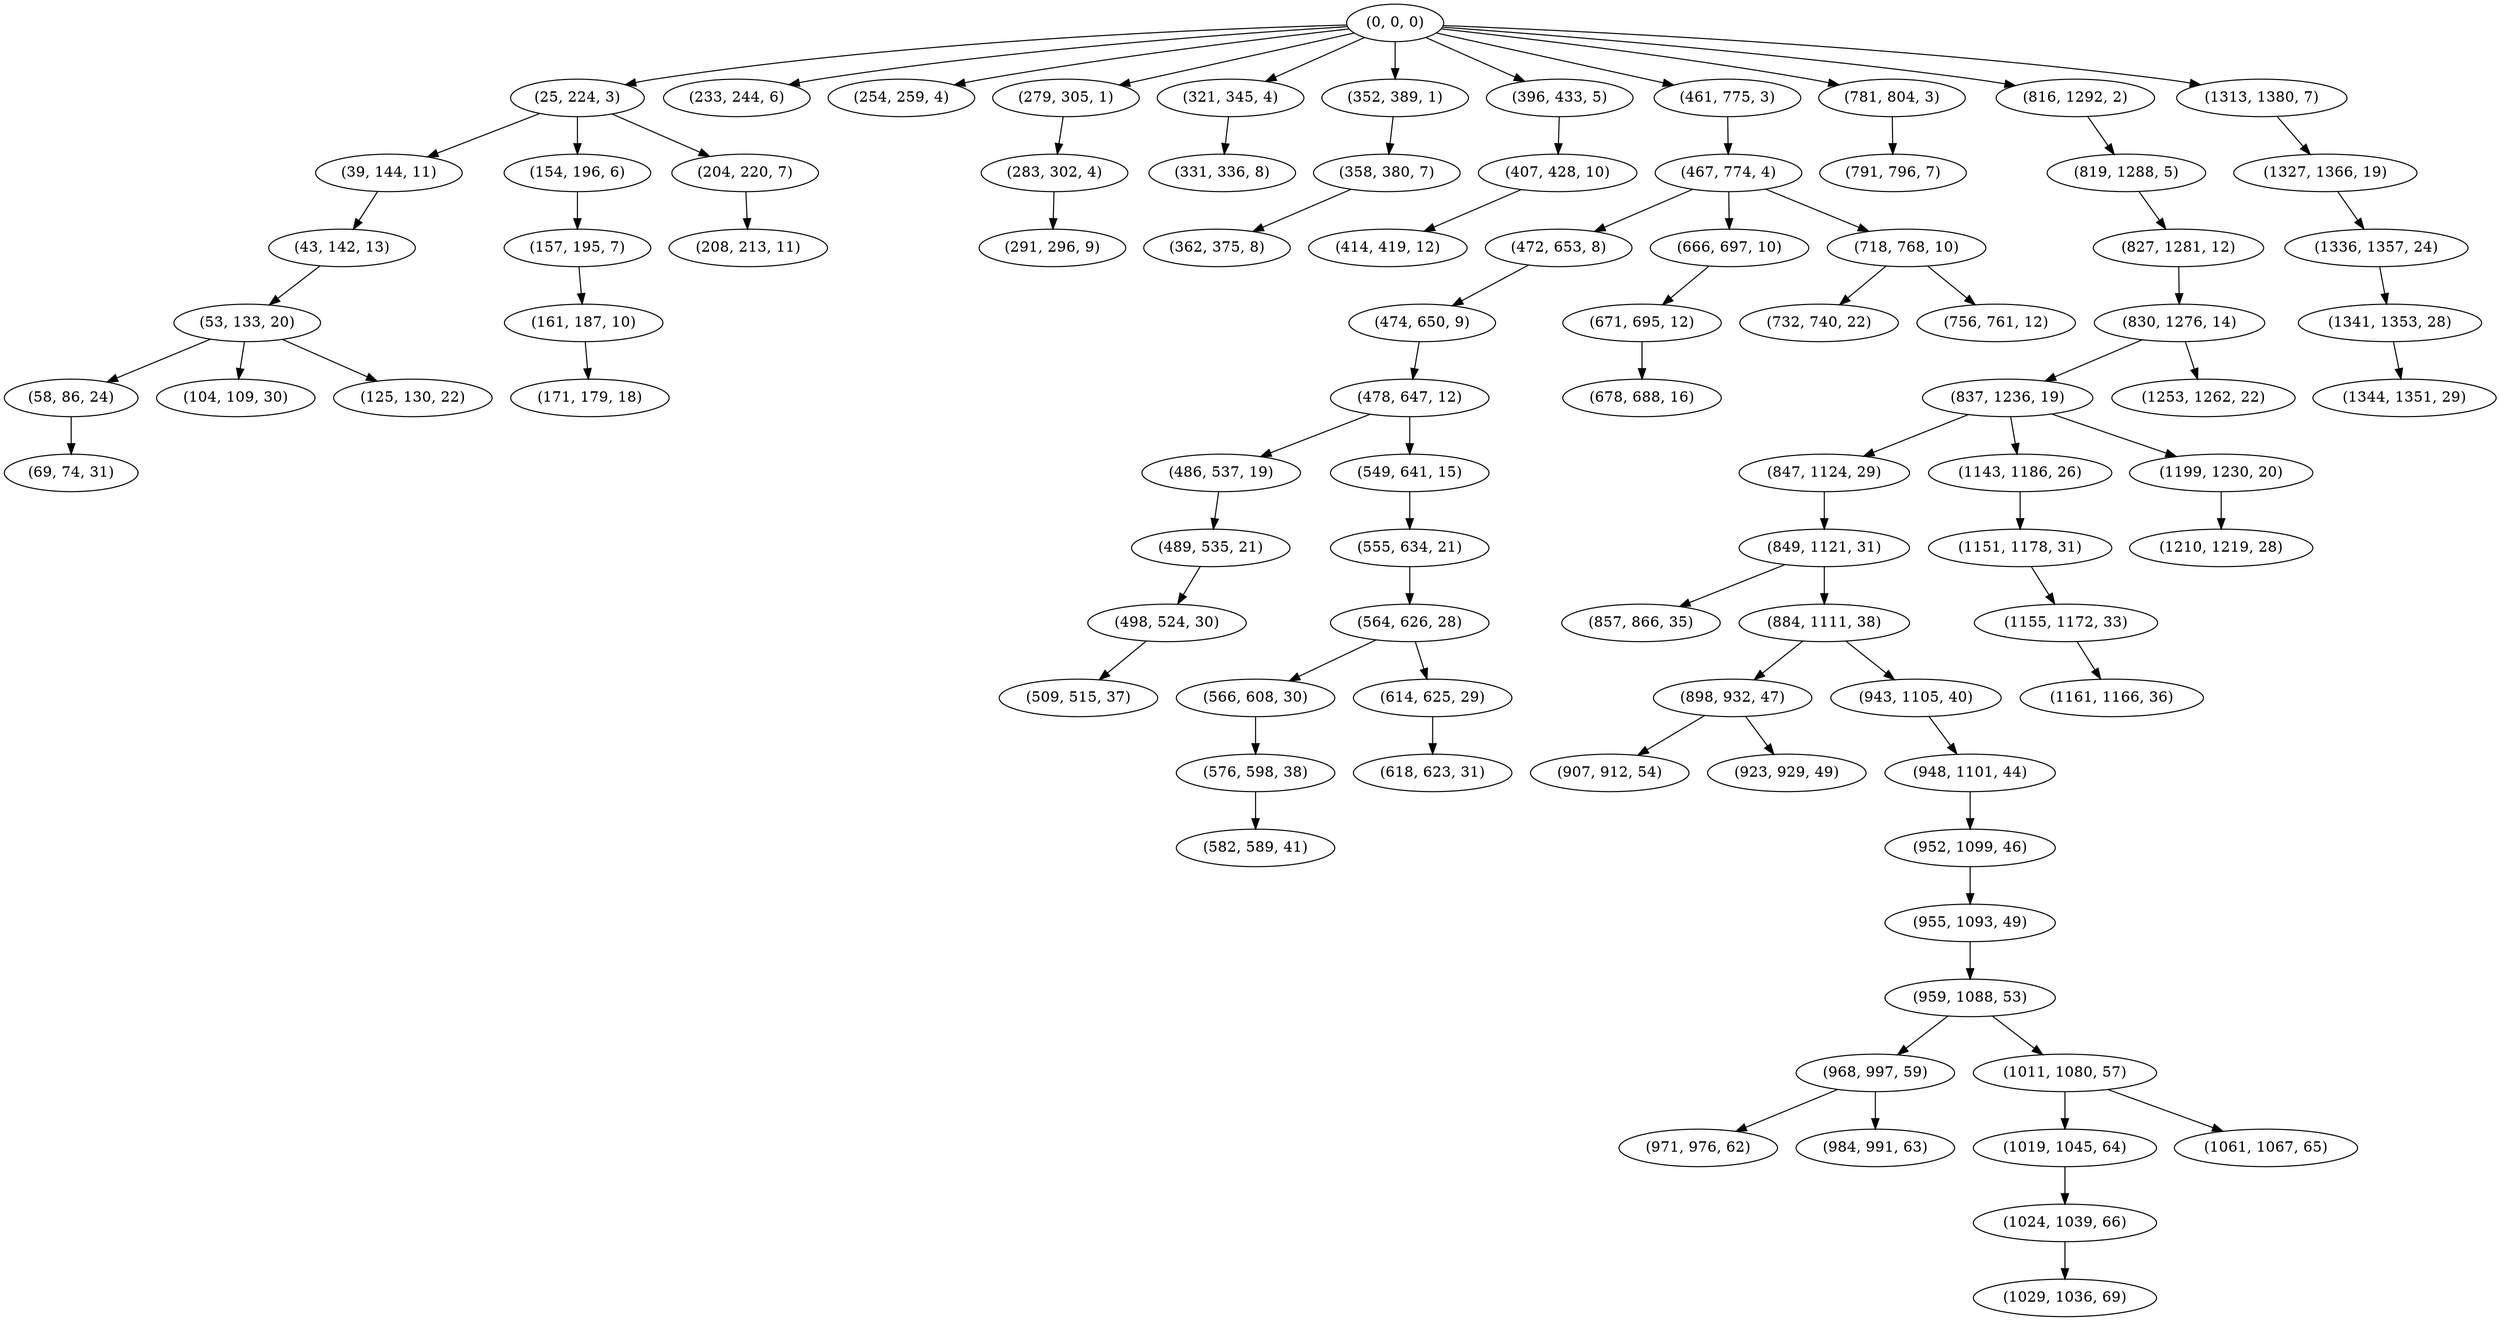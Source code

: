 digraph tree {
    "(0, 0, 0)";
    "(25, 224, 3)";
    "(39, 144, 11)";
    "(43, 142, 13)";
    "(53, 133, 20)";
    "(58, 86, 24)";
    "(69, 74, 31)";
    "(104, 109, 30)";
    "(125, 130, 22)";
    "(154, 196, 6)";
    "(157, 195, 7)";
    "(161, 187, 10)";
    "(171, 179, 18)";
    "(204, 220, 7)";
    "(208, 213, 11)";
    "(233, 244, 6)";
    "(254, 259, 4)";
    "(279, 305, 1)";
    "(283, 302, 4)";
    "(291, 296, 9)";
    "(321, 345, 4)";
    "(331, 336, 8)";
    "(352, 389, 1)";
    "(358, 380, 7)";
    "(362, 375, 8)";
    "(396, 433, 5)";
    "(407, 428, 10)";
    "(414, 419, 12)";
    "(461, 775, 3)";
    "(467, 774, 4)";
    "(472, 653, 8)";
    "(474, 650, 9)";
    "(478, 647, 12)";
    "(486, 537, 19)";
    "(489, 535, 21)";
    "(498, 524, 30)";
    "(509, 515, 37)";
    "(549, 641, 15)";
    "(555, 634, 21)";
    "(564, 626, 28)";
    "(566, 608, 30)";
    "(576, 598, 38)";
    "(582, 589, 41)";
    "(614, 625, 29)";
    "(618, 623, 31)";
    "(666, 697, 10)";
    "(671, 695, 12)";
    "(678, 688, 16)";
    "(718, 768, 10)";
    "(732, 740, 22)";
    "(756, 761, 12)";
    "(781, 804, 3)";
    "(791, 796, 7)";
    "(816, 1292, 2)";
    "(819, 1288, 5)";
    "(827, 1281, 12)";
    "(830, 1276, 14)";
    "(837, 1236, 19)";
    "(847, 1124, 29)";
    "(849, 1121, 31)";
    "(857, 866, 35)";
    "(884, 1111, 38)";
    "(898, 932, 47)";
    "(907, 912, 54)";
    "(923, 929, 49)";
    "(943, 1105, 40)";
    "(948, 1101, 44)";
    "(952, 1099, 46)";
    "(955, 1093, 49)";
    "(959, 1088, 53)";
    "(968, 997, 59)";
    "(971, 976, 62)";
    "(984, 991, 63)";
    "(1011, 1080, 57)";
    "(1019, 1045, 64)";
    "(1024, 1039, 66)";
    "(1029, 1036, 69)";
    "(1061, 1067, 65)";
    "(1143, 1186, 26)";
    "(1151, 1178, 31)";
    "(1155, 1172, 33)";
    "(1161, 1166, 36)";
    "(1199, 1230, 20)";
    "(1210, 1219, 28)";
    "(1253, 1262, 22)";
    "(1313, 1380, 7)";
    "(1327, 1366, 19)";
    "(1336, 1357, 24)";
    "(1341, 1353, 28)";
    "(1344, 1351, 29)";
    "(0, 0, 0)" -> "(25, 224, 3)";
    "(0, 0, 0)" -> "(233, 244, 6)";
    "(0, 0, 0)" -> "(254, 259, 4)";
    "(0, 0, 0)" -> "(279, 305, 1)";
    "(0, 0, 0)" -> "(321, 345, 4)";
    "(0, 0, 0)" -> "(352, 389, 1)";
    "(0, 0, 0)" -> "(396, 433, 5)";
    "(0, 0, 0)" -> "(461, 775, 3)";
    "(0, 0, 0)" -> "(781, 804, 3)";
    "(0, 0, 0)" -> "(816, 1292, 2)";
    "(0, 0, 0)" -> "(1313, 1380, 7)";
    "(25, 224, 3)" -> "(39, 144, 11)";
    "(25, 224, 3)" -> "(154, 196, 6)";
    "(25, 224, 3)" -> "(204, 220, 7)";
    "(39, 144, 11)" -> "(43, 142, 13)";
    "(43, 142, 13)" -> "(53, 133, 20)";
    "(53, 133, 20)" -> "(58, 86, 24)";
    "(53, 133, 20)" -> "(104, 109, 30)";
    "(53, 133, 20)" -> "(125, 130, 22)";
    "(58, 86, 24)" -> "(69, 74, 31)";
    "(154, 196, 6)" -> "(157, 195, 7)";
    "(157, 195, 7)" -> "(161, 187, 10)";
    "(161, 187, 10)" -> "(171, 179, 18)";
    "(204, 220, 7)" -> "(208, 213, 11)";
    "(279, 305, 1)" -> "(283, 302, 4)";
    "(283, 302, 4)" -> "(291, 296, 9)";
    "(321, 345, 4)" -> "(331, 336, 8)";
    "(352, 389, 1)" -> "(358, 380, 7)";
    "(358, 380, 7)" -> "(362, 375, 8)";
    "(396, 433, 5)" -> "(407, 428, 10)";
    "(407, 428, 10)" -> "(414, 419, 12)";
    "(461, 775, 3)" -> "(467, 774, 4)";
    "(467, 774, 4)" -> "(472, 653, 8)";
    "(467, 774, 4)" -> "(666, 697, 10)";
    "(467, 774, 4)" -> "(718, 768, 10)";
    "(472, 653, 8)" -> "(474, 650, 9)";
    "(474, 650, 9)" -> "(478, 647, 12)";
    "(478, 647, 12)" -> "(486, 537, 19)";
    "(478, 647, 12)" -> "(549, 641, 15)";
    "(486, 537, 19)" -> "(489, 535, 21)";
    "(489, 535, 21)" -> "(498, 524, 30)";
    "(498, 524, 30)" -> "(509, 515, 37)";
    "(549, 641, 15)" -> "(555, 634, 21)";
    "(555, 634, 21)" -> "(564, 626, 28)";
    "(564, 626, 28)" -> "(566, 608, 30)";
    "(564, 626, 28)" -> "(614, 625, 29)";
    "(566, 608, 30)" -> "(576, 598, 38)";
    "(576, 598, 38)" -> "(582, 589, 41)";
    "(614, 625, 29)" -> "(618, 623, 31)";
    "(666, 697, 10)" -> "(671, 695, 12)";
    "(671, 695, 12)" -> "(678, 688, 16)";
    "(718, 768, 10)" -> "(732, 740, 22)";
    "(718, 768, 10)" -> "(756, 761, 12)";
    "(781, 804, 3)" -> "(791, 796, 7)";
    "(816, 1292, 2)" -> "(819, 1288, 5)";
    "(819, 1288, 5)" -> "(827, 1281, 12)";
    "(827, 1281, 12)" -> "(830, 1276, 14)";
    "(830, 1276, 14)" -> "(837, 1236, 19)";
    "(830, 1276, 14)" -> "(1253, 1262, 22)";
    "(837, 1236, 19)" -> "(847, 1124, 29)";
    "(837, 1236, 19)" -> "(1143, 1186, 26)";
    "(837, 1236, 19)" -> "(1199, 1230, 20)";
    "(847, 1124, 29)" -> "(849, 1121, 31)";
    "(849, 1121, 31)" -> "(857, 866, 35)";
    "(849, 1121, 31)" -> "(884, 1111, 38)";
    "(884, 1111, 38)" -> "(898, 932, 47)";
    "(884, 1111, 38)" -> "(943, 1105, 40)";
    "(898, 932, 47)" -> "(907, 912, 54)";
    "(898, 932, 47)" -> "(923, 929, 49)";
    "(943, 1105, 40)" -> "(948, 1101, 44)";
    "(948, 1101, 44)" -> "(952, 1099, 46)";
    "(952, 1099, 46)" -> "(955, 1093, 49)";
    "(955, 1093, 49)" -> "(959, 1088, 53)";
    "(959, 1088, 53)" -> "(968, 997, 59)";
    "(959, 1088, 53)" -> "(1011, 1080, 57)";
    "(968, 997, 59)" -> "(971, 976, 62)";
    "(968, 997, 59)" -> "(984, 991, 63)";
    "(1011, 1080, 57)" -> "(1019, 1045, 64)";
    "(1011, 1080, 57)" -> "(1061, 1067, 65)";
    "(1019, 1045, 64)" -> "(1024, 1039, 66)";
    "(1024, 1039, 66)" -> "(1029, 1036, 69)";
    "(1143, 1186, 26)" -> "(1151, 1178, 31)";
    "(1151, 1178, 31)" -> "(1155, 1172, 33)";
    "(1155, 1172, 33)" -> "(1161, 1166, 36)";
    "(1199, 1230, 20)" -> "(1210, 1219, 28)";
    "(1313, 1380, 7)" -> "(1327, 1366, 19)";
    "(1327, 1366, 19)" -> "(1336, 1357, 24)";
    "(1336, 1357, 24)" -> "(1341, 1353, 28)";
    "(1341, 1353, 28)" -> "(1344, 1351, 29)";
}
